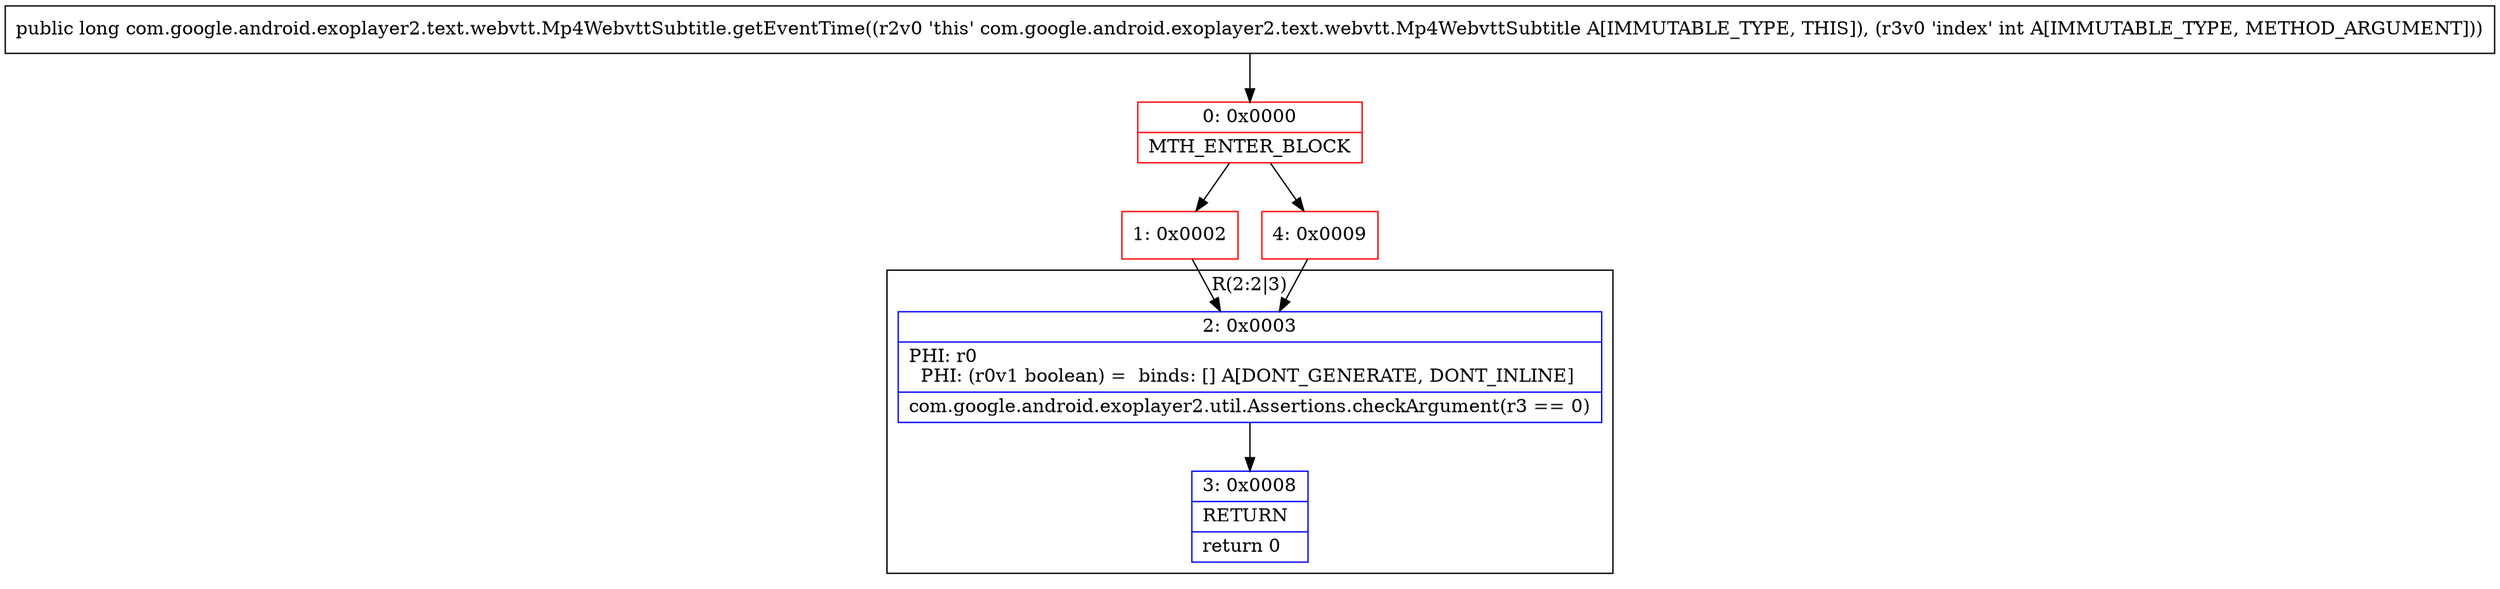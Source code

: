 digraph "CFG forcom.google.android.exoplayer2.text.webvtt.Mp4WebvttSubtitle.getEventTime(I)J" {
subgraph cluster_Region_708013986 {
label = "R(2:2|3)";
node [shape=record,color=blue];
Node_2 [shape=record,label="{2\:\ 0x0003|PHI: r0 \l  PHI: (r0v1 boolean) =  binds: [] A[DONT_GENERATE, DONT_INLINE]\l|com.google.android.exoplayer2.util.Assertions.checkArgument(r3 == 0)\l}"];
Node_3 [shape=record,label="{3\:\ 0x0008|RETURN\l|return 0\l}"];
}
Node_0 [shape=record,color=red,label="{0\:\ 0x0000|MTH_ENTER_BLOCK\l}"];
Node_1 [shape=record,color=red,label="{1\:\ 0x0002}"];
Node_4 [shape=record,color=red,label="{4\:\ 0x0009}"];
MethodNode[shape=record,label="{public long com.google.android.exoplayer2.text.webvtt.Mp4WebvttSubtitle.getEventTime((r2v0 'this' com.google.android.exoplayer2.text.webvtt.Mp4WebvttSubtitle A[IMMUTABLE_TYPE, THIS]), (r3v0 'index' int A[IMMUTABLE_TYPE, METHOD_ARGUMENT])) }"];
MethodNode -> Node_0;
Node_2 -> Node_3;
Node_0 -> Node_1;
Node_0 -> Node_4;
Node_1 -> Node_2;
Node_4 -> Node_2;
}


